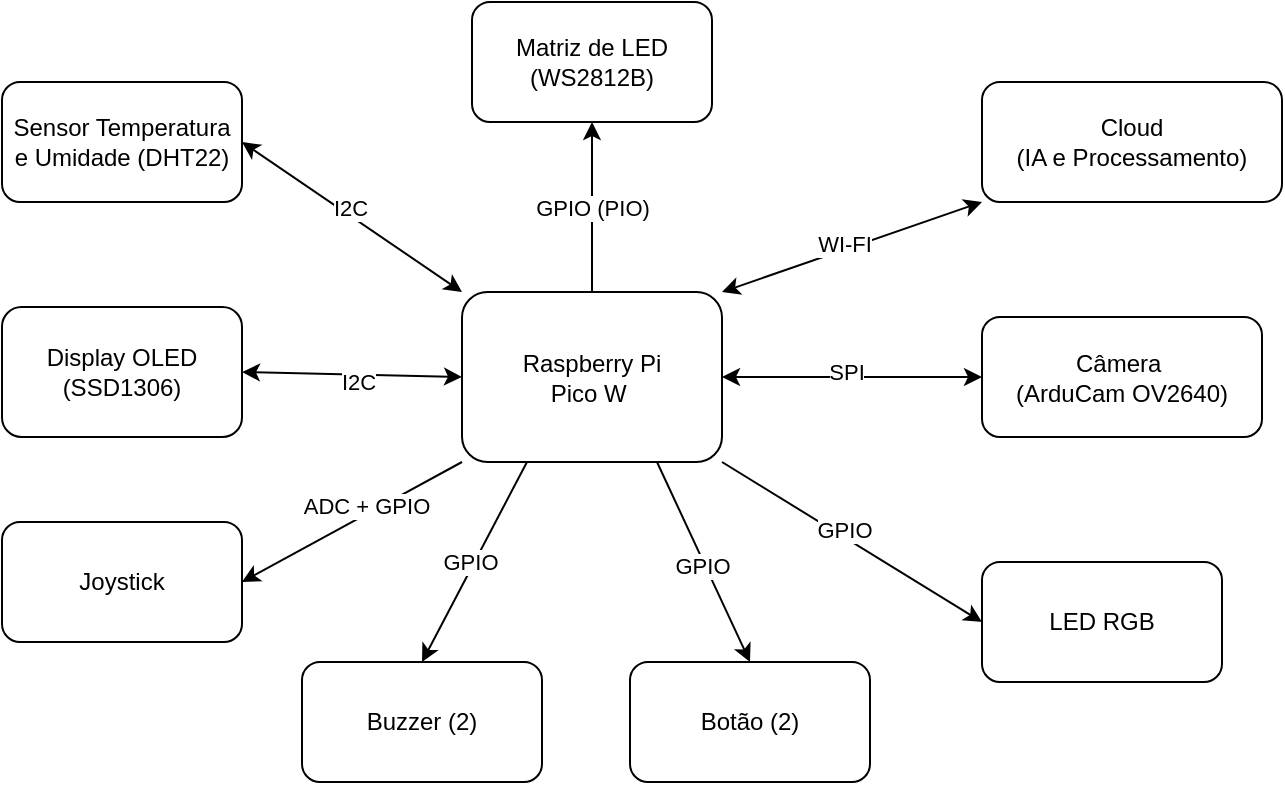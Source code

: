 <mxfile version="26.0.16">
  <diagram name="Página-1" id="778LNQ-2vnDJt5TIPBLd">
    <mxGraphModel dx="954" dy="598" grid="1" gridSize="10" guides="1" tooltips="1" connect="1" arrows="1" fold="1" page="1" pageScale="1" pageWidth="827" pageHeight="1169" math="0" shadow="0">
      <root>
        <mxCell id="0" />
        <mxCell id="1" parent="0" />
        <mxCell id="DbN6F26WuIVYV3Vxje3u-1" value="Sensor Temperatura e Umidade (DHT22)" style="rounded=1;whiteSpace=wrap;html=1;" vertex="1" parent="1">
          <mxGeometry x="100" y="90" width="120" height="60" as="geometry" />
        </mxCell>
        <mxCell id="DbN6F26WuIVYV3Vxje3u-2" value="Display OLED (SSD1306)" style="rounded=1;whiteSpace=wrap;html=1;" vertex="1" parent="1">
          <mxGeometry x="100" y="202.5" width="120" height="65" as="geometry" />
        </mxCell>
        <mxCell id="DbN6F26WuIVYV3Vxje3u-4" value="Raspberry Pi &lt;br&gt;Pico W&amp;nbsp;" style="rounded=1;whiteSpace=wrap;html=1;" vertex="1" parent="1">
          <mxGeometry x="330" y="195" width="130" height="85" as="geometry" />
        </mxCell>
        <mxCell id="DbN6F26WuIVYV3Vxje3u-5" value="Câmera&amp;nbsp;&lt;div&gt;(ArduCam OV2640)&lt;/div&gt;" style="rounded=1;whiteSpace=wrap;html=1;" vertex="1" parent="1">
          <mxGeometry x="590" y="207.5" width="140" height="60" as="geometry" />
        </mxCell>
        <mxCell id="DbN6F26WuIVYV3Vxje3u-7" value="" style="endArrow=classic;startArrow=classic;html=1;rounded=0;entryX=0;entryY=0;entryDx=0;entryDy=0;exitX=1;exitY=0.5;exitDx=0;exitDy=0;" edge="1" parent="1" source="DbN6F26WuIVYV3Vxje3u-1" target="DbN6F26WuIVYV3Vxje3u-4">
          <mxGeometry width="50" height="50" relative="1" as="geometry">
            <mxPoint x="390" y="420" as="sourcePoint" />
            <mxPoint x="440" y="370" as="targetPoint" />
          </mxGeometry>
        </mxCell>
        <mxCell id="DbN6F26WuIVYV3Vxje3u-8" value="I2C" style="edgeLabel;html=1;align=center;verticalAlign=middle;resizable=0;points=[];" vertex="1" connectable="0" parent="DbN6F26WuIVYV3Vxje3u-7">
          <mxGeometry x="-0.056" y="3" relative="1" as="geometry">
            <mxPoint as="offset" />
          </mxGeometry>
        </mxCell>
        <mxCell id="DbN6F26WuIVYV3Vxje3u-9" value="" style="endArrow=classic;startArrow=classic;html=1;rounded=0;exitX=1;exitY=0.5;exitDx=0;exitDy=0;" edge="1" parent="1" source="DbN6F26WuIVYV3Vxje3u-4" target="DbN6F26WuIVYV3Vxje3u-5">
          <mxGeometry width="50" height="50" relative="1" as="geometry">
            <mxPoint x="530" y="280" as="sourcePoint" />
            <mxPoint x="710" y="280" as="targetPoint" />
          </mxGeometry>
        </mxCell>
        <mxCell id="DbN6F26WuIVYV3Vxje3u-10" value="SPI" style="edgeLabel;html=1;align=center;verticalAlign=middle;resizable=0;points=[];" vertex="1" connectable="0" parent="DbN6F26WuIVYV3Vxje3u-9">
          <mxGeometry x="-0.056" y="3" relative="1" as="geometry">
            <mxPoint as="offset" />
          </mxGeometry>
        </mxCell>
        <mxCell id="DbN6F26WuIVYV3Vxje3u-11" value="" style="endArrow=classic;startArrow=classic;html=1;rounded=0;entryX=1;entryY=0.5;entryDx=0;entryDy=0;exitX=0;exitY=0.5;exitDx=0;exitDy=0;" edge="1" parent="1" source="DbN6F26WuIVYV3Vxje3u-4" target="DbN6F26WuIVYV3Vxje3u-2">
          <mxGeometry width="50" height="50" relative="1" as="geometry">
            <mxPoint x="160" y="235" as="sourcePoint" />
            <mxPoint x="340" y="235" as="targetPoint" />
          </mxGeometry>
        </mxCell>
        <mxCell id="DbN6F26WuIVYV3Vxje3u-12" value="I2C" style="edgeLabel;html=1;align=center;verticalAlign=middle;resizable=0;points=[];" vertex="1" connectable="0" parent="DbN6F26WuIVYV3Vxje3u-11">
          <mxGeometry x="-0.056" y="3" relative="1" as="geometry">
            <mxPoint as="offset" />
          </mxGeometry>
        </mxCell>
        <mxCell id="DbN6F26WuIVYV3Vxje3u-13" value="Cloud&lt;br&gt;(IA e Processamento)" style="rounded=1;whiteSpace=wrap;html=1;" vertex="1" parent="1">
          <mxGeometry x="590" y="90" width="150" height="60" as="geometry" />
        </mxCell>
        <mxCell id="DbN6F26WuIVYV3Vxje3u-15" value="" style="endArrow=classic;startArrow=classic;html=1;rounded=0;exitX=1;exitY=0;exitDx=0;exitDy=0;entryX=0;entryY=1;entryDx=0;entryDy=0;" edge="1" parent="1" source="DbN6F26WuIVYV3Vxje3u-4" target="DbN6F26WuIVYV3Vxje3u-13">
          <mxGeometry width="50" height="50" relative="1" as="geometry">
            <mxPoint x="470" y="248" as="sourcePoint" />
            <mxPoint x="660" y="238" as="targetPoint" />
          </mxGeometry>
        </mxCell>
        <mxCell id="DbN6F26WuIVYV3Vxje3u-16" value="WI-FI" style="edgeLabel;html=1;align=center;verticalAlign=middle;resizable=0;points=[];" vertex="1" connectable="0" parent="DbN6F26WuIVYV3Vxje3u-15">
          <mxGeometry x="-0.056" y="3" relative="1" as="geometry">
            <mxPoint as="offset" />
          </mxGeometry>
        </mxCell>
        <mxCell id="DbN6F26WuIVYV3Vxje3u-17" value="Matriz de LED&lt;br&gt;(WS2812B)" style="rounded=1;whiteSpace=wrap;html=1;" vertex="1" parent="1">
          <mxGeometry x="335" y="50" width="120" height="60" as="geometry" />
        </mxCell>
        <mxCell id="DbN6F26WuIVYV3Vxje3u-20" value="Joystick" style="rounded=1;whiteSpace=wrap;html=1;" vertex="1" parent="1">
          <mxGeometry x="100" y="310" width="120" height="60" as="geometry" />
        </mxCell>
        <mxCell id="DbN6F26WuIVYV3Vxje3u-22" value="" style="endArrow=classic;html=1;rounded=0;entryX=1;entryY=0.5;entryDx=0;entryDy=0;exitX=0;exitY=1;exitDx=0;exitDy=0;" edge="1" parent="1" source="DbN6F26WuIVYV3Vxje3u-4" target="DbN6F26WuIVYV3Vxje3u-20">
          <mxGeometry width="50" height="50" relative="1" as="geometry">
            <mxPoint x="350" y="280" as="sourcePoint" />
            <mxPoint x="400" y="230" as="targetPoint" />
          </mxGeometry>
        </mxCell>
        <mxCell id="DbN6F26WuIVYV3Vxje3u-32" value="ADC + GPIO" style="edgeLabel;html=1;align=center;verticalAlign=middle;resizable=0;points=[];" vertex="1" connectable="0" parent="DbN6F26WuIVYV3Vxje3u-22">
          <mxGeometry x="-0.159" y="-4" relative="1" as="geometry">
            <mxPoint as="offset" />
          </mxGeometry>
        </mxCell>
        <mxCell id="DbN6F26WuIVYV3Vxje3u-23" value="GPIO (PIO&lt;span style=&quot;background-color: light-dark(#ffffff, var(--ge-dark-color, #121212)); color: light-dark(rgb(0, 0, 0), rgb(255, 255, 255));&quot;&gt;)&lt;/span&gt;" style="endArrow=classic;html=1;rounded=0;exitX=0.5;exitY=0;exitDx=0;exitDy=0;entryX=0.5;entryY=1;entryDx=0;entryDy=0;" edge="1" parent="1" source="DbN6F26WuIVYV3Vxje3u-4" target="DbN6F26WuIVYV3Vxje3u-17">
          <mxGeometry width="50" height="50" relative="1" as="geometry">
            <mxPoint x="350" y="280" as="sourcePoint" />
            <mxPoint x="400" y="230" as="targetPoint" />
          </mxGeometry>
        </mxCell>
        <mxCell id="DbN6F26WuIVYV3Vxje3u-24" value="LED RGB" style="rounded=1;whiteSpace=wrap;html=1;" vertex="1" parent="1">
          <mxGeometry x="590" y="330" width="120" height="60" as="geometry" />
        </mxCell>
        <mxCell id="DbN6F26WuIVYV3Vxje3u-26" value="" style="endArrow=classic;html=1;rounded=0;entryX=0;entryY=0.5;entryDx=0;entryDy=0;exitX=1;exitY=1;exitDx=0;exitDy=0;" edge="1" parent="1" source="DbN6F26WuIVYV3Vxje3u-4" target="DbN6F26WuIVYV3Vxje3u-24">
          <mxGeometry width="50" height="50" relative="1" as="geometry">
            <mxPoint x="340" y="290" as="sourcePoint" />
            <mxPoint x="230" y="350" as="targetPoint" />
          </mxGeometry>
        </mxCell>
        <mxCell id="DbN6F26WuIVYV3Vxje3u-33" value="GPIO" style="edgeLabel;html=1;align=center;verticalAlign=middle;resizable=0;points=[];" vertex="1" connectable="0" parent="DbN6F26WuIVYV3Vxje3u-26">
          <mxGeometry x="-0.075" y="4" relative="1" as="geometry">
            <mxPoint x="-1" as="offset" />
          </mxGeometry>
        </mxCell>
        <mxCell id="DbN6F26WuIVYV3Vxje3u-27" value="" style="endArrow=classic;html=1;rounded=0;entryX=0.5;entryY=0;entryDx=0;entryDy=0;exitX=0.75;exitY=1;exitDx=0;exitDy=0;" edge="1" parent="1" source="DbN6F26WuIVYV3Vxje3u-4" target="DbN6F26WuIVYV3Vxje3u-28">
          <mxGeometry width="50" height="50" relative="1" as="geometry">
            <mxPoint x="350" y="300" as="sourcePoint" />
            <mxPoint x="240" y="360" as="targetPoint" />
          </mxGeometry>
        </mxCell>
        <mxCell id="DbN6F26WuIVYV3Vxje3u-34" value="GPIO" style="edgeLabel;html=1;align=center;verticalAlign=middle;resizable=0;points=[];" vertex="1" connectable="0" parent="DbN6F26WuIVYV3Vxje3u-27">
          <mxGeometry x="0.019" y="-2" relative="1" as="geometry">
            <mxPoint as="offset" />
          </mxGeometry>
        </mxCell>
        <mxCell id="DbN6F26WuIVYV3Vxje3u-28" value="Botão (2)" style="rounded=1;whiteSpace=wrap;html=1;" vertex="1" parent="1">
          <mxGeometry x="414" y="380" width="120" height="60" as="geometry" />
        </mxCell>
        <mxCell id="DbN6F26WuIVYV3Vxje3u-30" value="Buzzer (2)" style="rounded=1;whiteSpace=wrap;html=1;" vertex="1" parent="1">
          <mxGeometry x="250" y="380" width="120" height="60" as="geometry" />
        </mxCell>
        <mxCell id="DbN6F26WuIVYV3Vxje3u-35" value="" style="endArrow=classic;html=1;rounded=0;entryX=0.5;entryY=0;entryDx=0;entryDy=0;exitX=0.25;exitY=1;exitDx=0;exitDy=0;" edge="1" parent="1" source="DbN6F26WuIVYV3Vxje3u-4" target="DbN6F26WuIVYV3Vxje3u-30">
          <mxGeometry width="50" height="50" relative="1" as="geometry">
            <mxPoint x="438" y="290" as="sourcePoint" />
            <mxPoint x="484" y="390" as="targetPoint" />
          </mxGeometry>
        </mxCell>
        <mxCell id="DbN6F26WuIVYV3Vxje3u-36" value="GPIO" style="edgeLabel;html=1;align=center;verticalAlign=middle;resizable=0;points=[];" vertex="1" connectable="0" parent="DbN6F26WuIVYV3Vxje3u-35">
          <mxGeometry x="0.019" y="-2" relative="1" as="geometry">
            <mxPoint as="offset" />
          </mxGeometry>
        </mxCell>
      </root>
    </mxGraphModel>
  </diagram>
</mxfile>
